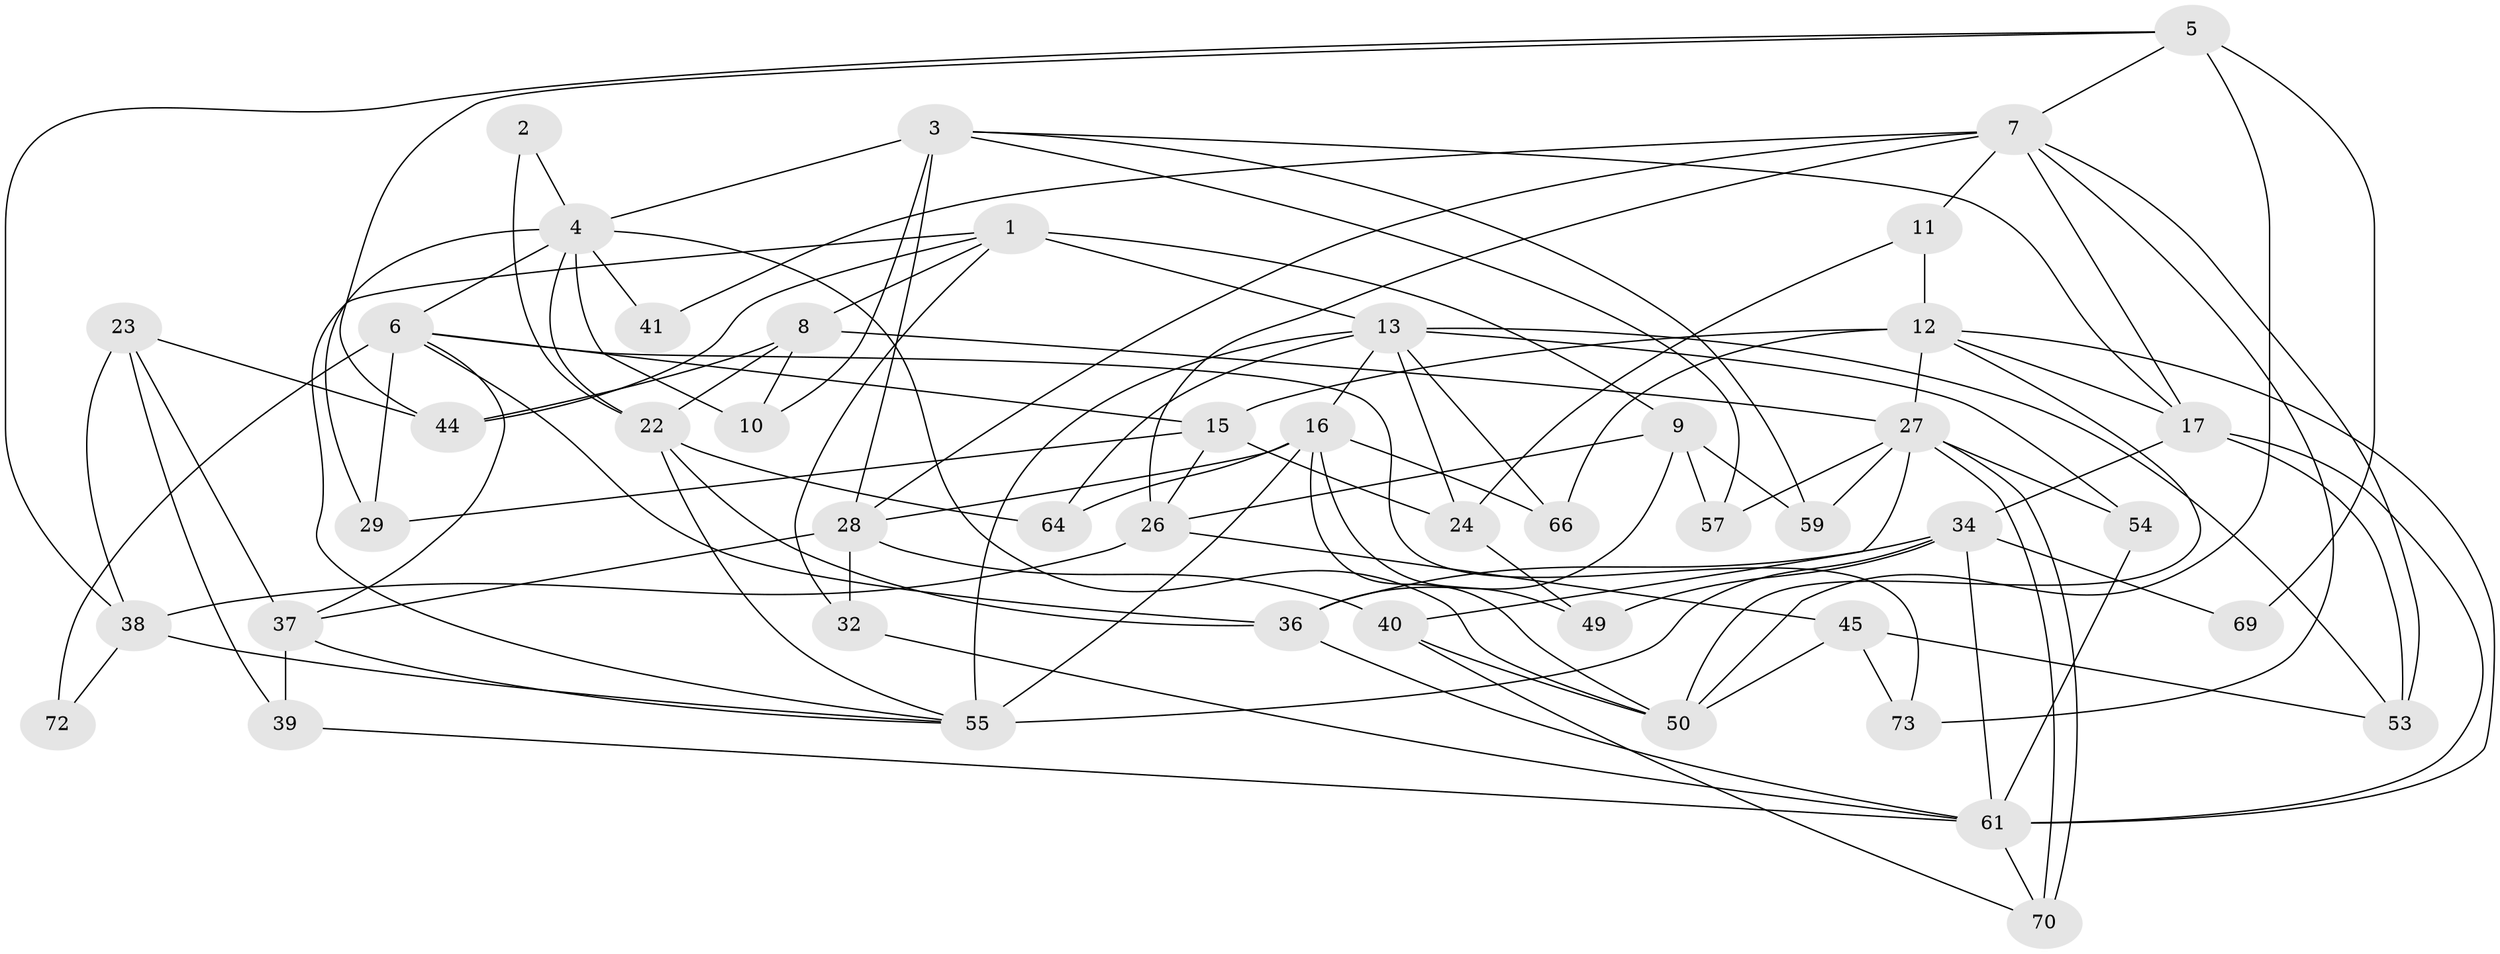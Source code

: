 // original degree distribution, {4: 0.2602739726027397, 2: 0.1095890410958904, 7: 0.0684931506849315, 5: 0.2465753424657534, 3: 0.2876712328767123, 6: 0.0273972602739726}
// Generated by graph-tools (version 1.1) at 2025/11/02/27/25 16:11:17]
// undirected, 47 vertices, 111 edges
graph export_dot {
graph [start="1"]
  node [color=gray90,style=filled];
  1 [super="+58"];
  2;
  3 [super="+25"];
  4 [super="+21"];
  5 [super="+19"];
  6 [super="+18"];
  7 [super="+47"];
  8 [super="+20"];
  9 [super="+52"];
  10;
  11;
  12 [super="+65"];
  13 [super="+14"];
  15;
  16 [super="+60"];
  17 [super="+31"];
  22 [super="+43"];
  23 [super="+35"];
  24 [super="+67"];
  26 [super="+62"];
  27 [super="+30"];
  28 [super="+33"];
  29 [super="+46"];
  32;
  34 [super="+42"];
  36;
  37 [super="+63"];
  38;
  39;
  40;
  41;
  44 [super="+51"];
  45 [super="+48"];
  49;
  50 [super="+56"];
  53;
  54;
  55 [super="+71"];
  57;
  59;
  61 [super="+68"];
  64;
  66;
  69;
  70;
  72;
  73;
  1 -- 9 [weight=2];
  1 -- 13;
  1 -- 32;
  1 -- 8;
  1 -- 55;
  1 -- 44;
  2 -- 4;
  2 -- 22;
  3 -- 28;
  3 -- 57;
  3 -- 4 [weight=2];
  3 -- 10;
  3 -- 59;
  3 -- 17;
  4 -- 10 [weight=2];
  4 -- 22;
  4 -- 29;
  4 -- 41;
  4 -- 6;
  4 -- 50;
  5 -- 38;
  5 -- 44;
  5 -- 69 [weight=2];
  5 -- 50;
  5 -- 7;
  6 -- 15;
  6 -- 37;
  6 -- 72 [weight=2];
  6 -- 36;
  6 -- 73;
  6 -- 29;
  7 -- 28;
  7 -- 53;
  7 -- 26;
  7 -- 73;
  7 -- 17;
  7 -- 41;
  7 -- 11;
  8 -- 44 [weight=2];
  8 -- 10;
  8 -- 22;
  8 -- 27;
  9 -- 59;
  9 -- 36;
  9 -- 57;
  9 -- 26;
  11 -- 12;
  11 -- 24;
  12 -- 66;
  12 -- 61;
  12 -- 15;
  12 -- 27;
  12 -- 17;
  12 -- 50;
  13 -- 53;
  13 -- 66;
  13 -- 64;
  13 -- 54;
  13 -- 24;
  13 -- 55;
  13 -- 16;
  15 -- 29;
  15 -- 24;
  15 -- 26;
  16 -- 49;
  16 -- 55 [weight=3];
  16 -- 66;
  16 -- 28;
  16 -- 50;
  16 -- 64;
  17 -- 61;
  17 -- 34;
  17 -- 53;
  22 -- 64;
  22 -- 36;
  22 -- 55;
  23 -- 44;
  23 -- 38;
  23 -- 39;
  23 -- 37;
  24 -- 49;
  26 -- 38;
  26 -- 45;
  27 -- 40;
  27 -- 70;
  27 -- 70;
  27 -- 54;
  27 -- 57;
  27 -- 59;
  28 -- 40;
  28 -- 37;
  28 -- 32;
  32 -- 61;
  34 -- 61;
  34 -- 36;
  34 -- 49;
  34 -- 69;
  34 -- 55;
  36 -- 61;
  37 -- 39;
  37 -- 55;
  38 -- 55;
  38 -- 72;
  39 -- 61;
  40 -- 70;
  40 -- 50;
  45 -- 73;
  45 -- 50;
  45 -- 53;
  54 -- 61;
  61 -- 70;
}
